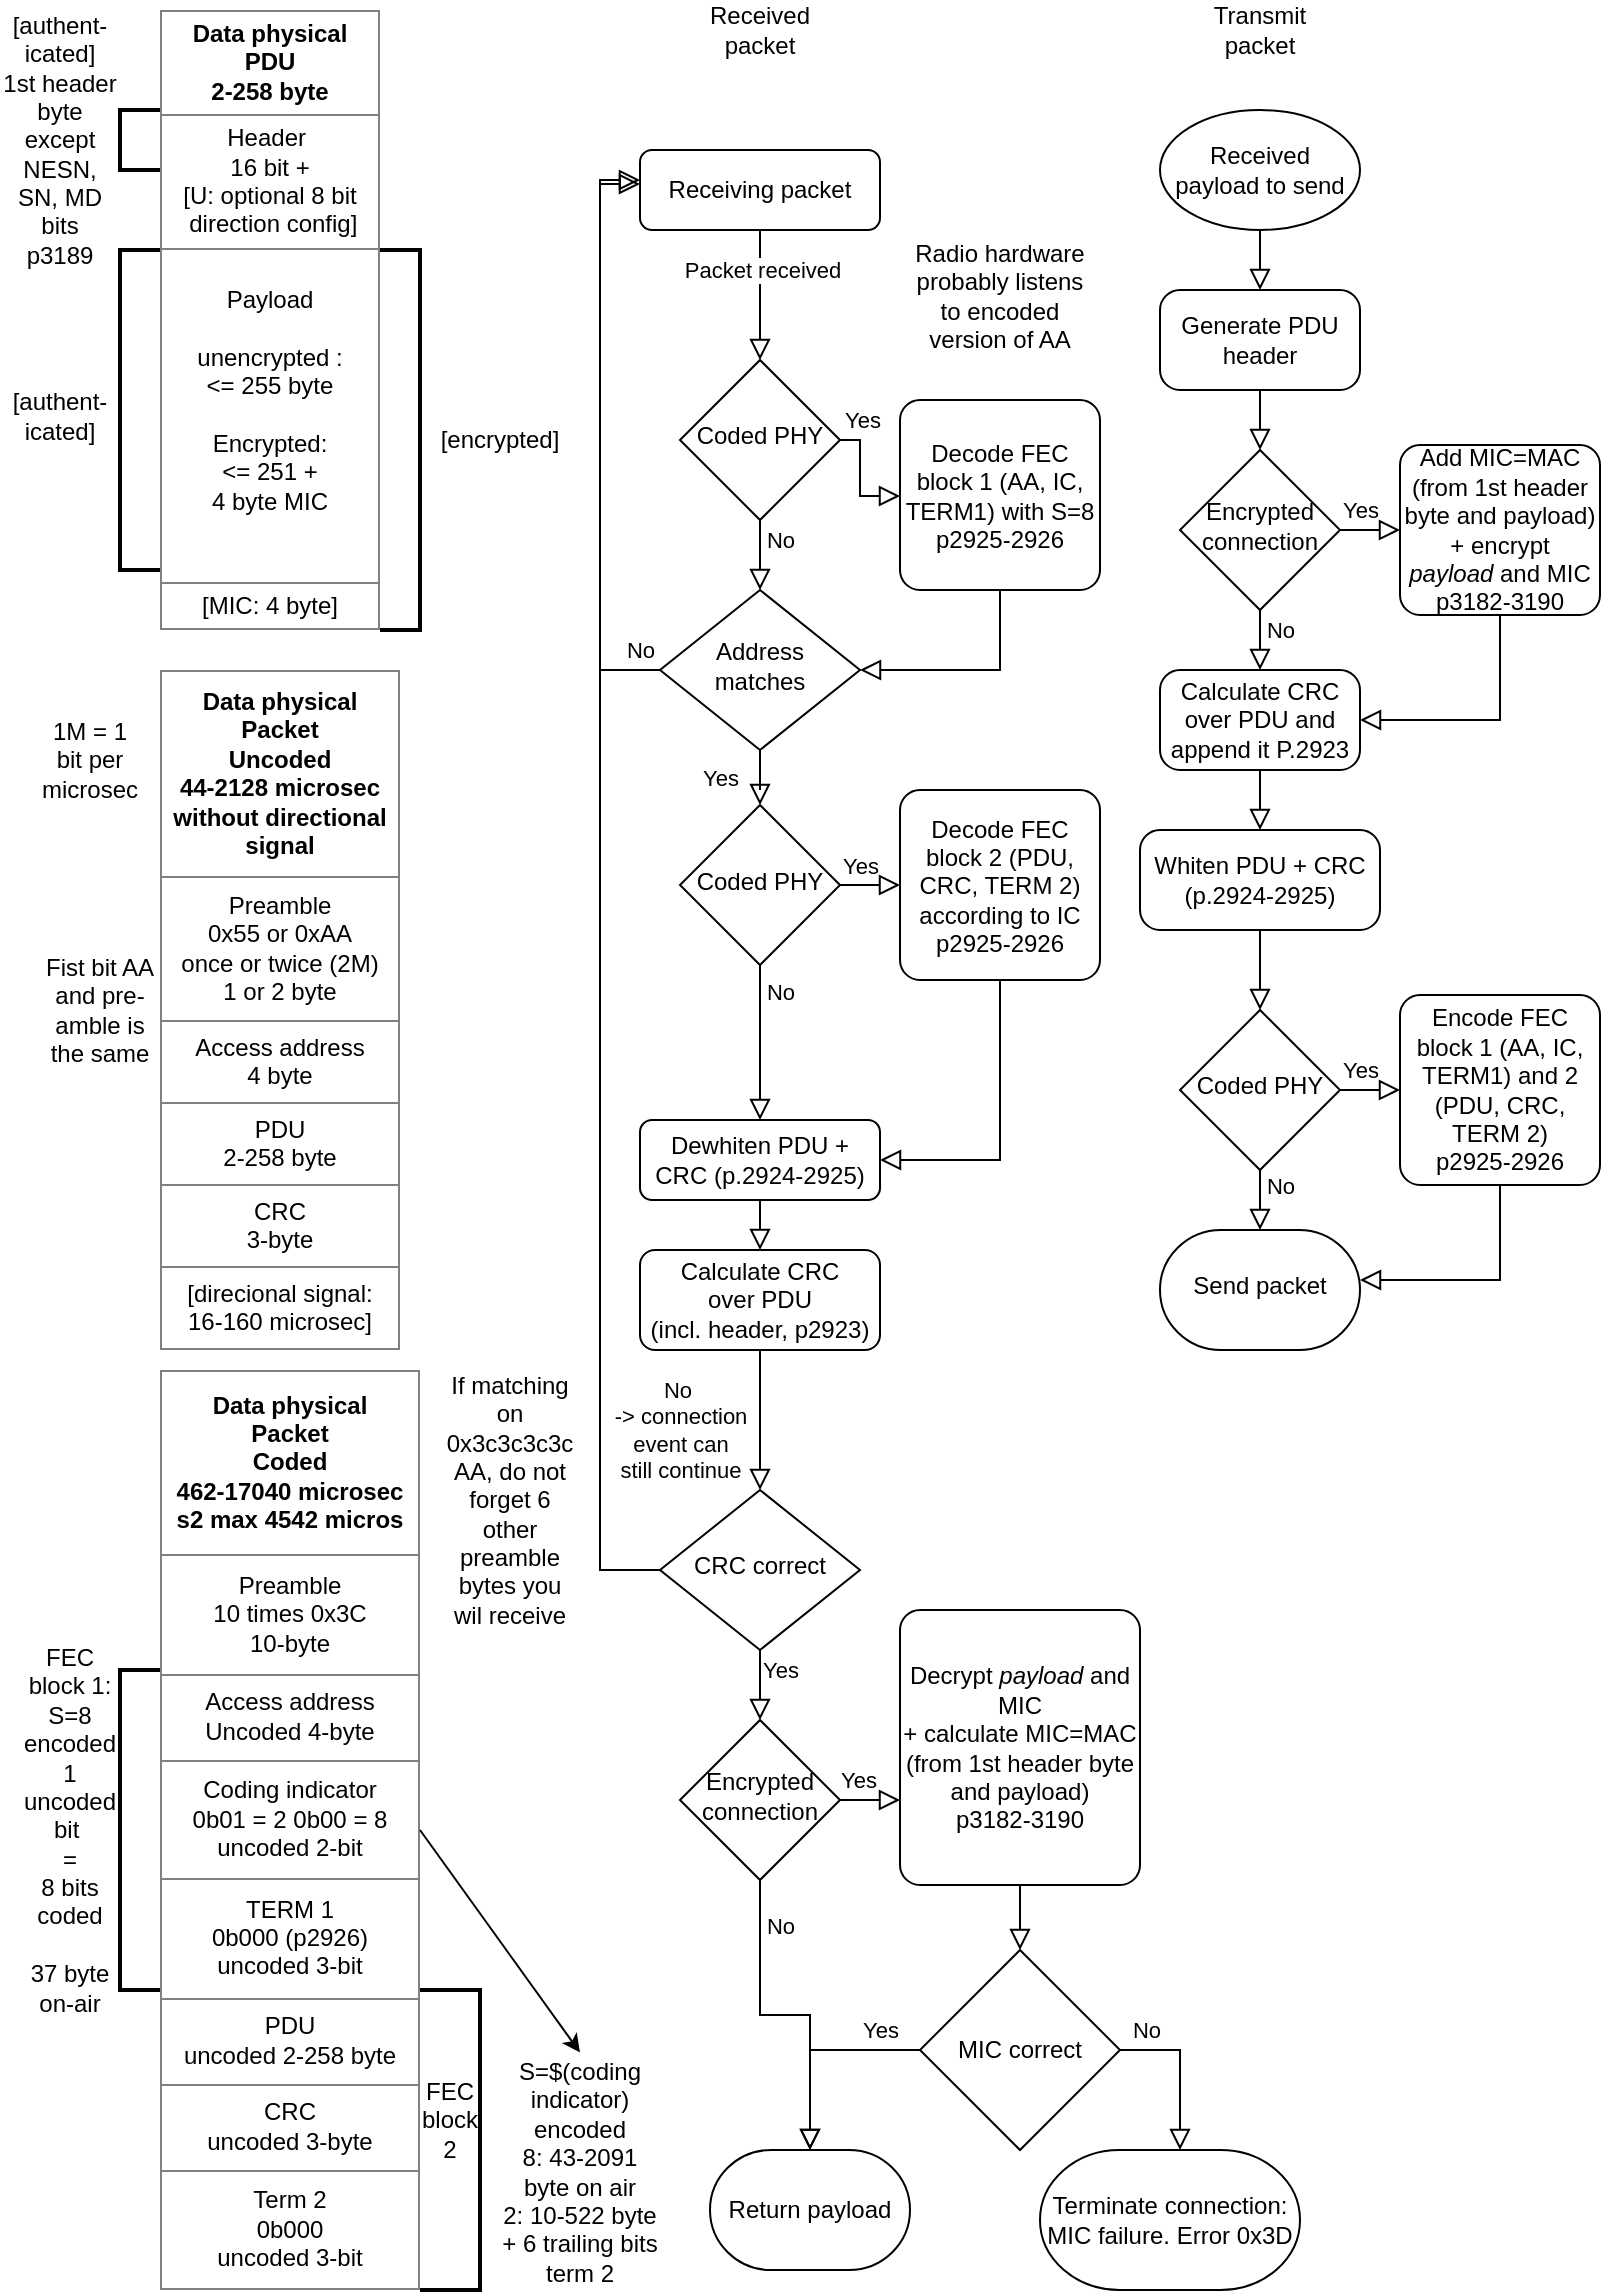 <mxfile version="14.1.8" type="device"><diagram id="C5RBs43oDa-KdzZeNtuy" name="Page-1"><mxGraphModel dx="569" dy="326" grid="1" gridSize="10" guides="1" tooltips="1" connect="1" arrows="1" fold="1" page="1" pageScale="1" pageWidth="827" pageHeight="1169" math="0" shadow="0"><root><mxCell id="WIyWlLk6GJQsqaUBKTNV-0"/><mxCell id="WIyWlLk6GJQsqaUBKTNV-1" parent="WIyWlLk6GJQsqaUBKTNV-0"/><mxCell id="WIyWlLk6GJQsqaUBKTNV-2" value="" style="rounded=0;html=1;jettySize=auto;orthogonalLoop=1;fontSize=11;endArrow=block;endFill=0;endSize=8;strokeWidth=1;shadow=0;labelBackgroundColor=none;edgeStyle=orthogonalEdgeStyle;" parent="WIyWlLk6GJQsqaUBKTNV-1" source="WIyWlLk6GJQsqaUBKTNV-3" target="74qkdCZkGfj1GHoJPHPL-62" edge="1"><mxGeometry relative="1" as="geometry"><mxPoint x="380" y="190" as="targetPoint"/></mxGeometry></mxCell><mxCell id="74qkdCZkGfj1GHoJPHPL-1" value="Packet received" style="edgeLabel;html=1;align=center;verticalAlign=middle;resizable=0;points=[];" vertex="1" connectable="0" parent="WIyWlLk6GJQsqaUBKTNV-2"><mxGeometry x="-0.407" y="1" relative="1" as="geometry"><mxPoint as="offset"/></mxGeometry></mxCell><mxCell id="WIyWlLk6GJQsqaUBKTNV-3" value="Receiving packet" style="rounded=1;whiteSpace=wrap;html=1;fontSize=12;glass=0;strokeWidth=1;shadow=0;" parent="WIyWlLk6GJQsqaUBKTNV-1" vertex="1"><mxGeometry x="320" y="80" width="120" height="40" as="geometry"/></mxCell><mxCell id="WIyWlLk6GJQsqaUBKTNV-4" value="Yes" style="rounded=0;html=1;jettySize=auto;orthogonalLoop=1;fontSize=11;endArrow=block;endFill=0;endSize=8;strokeWidth=1;shadow=0;labelBackgroundColor=none;edgeStyle=orthogonalEdgeStyle;" parent="WIyWlLk6GJQsqaUBKTNV-1" source="WIyWlLk6GJQsqaUBKTNV-6" target="74qkdCZkGfj1GHoJPHPL-69" edge="1"><mxGeometry y="20" relative="1" as="geometry"><mxPoint as="offset"/><mxPoint x="380" y="420" as="targetPoint"/></mxGeometry></mxCell><mxCell id="WIyWlLk6GJQsqaUBKTNV-5" value="No" style="edgeStyle=orthogonalEdgeStyle;rounded=0;html=1;jettySize=auto;orthogonalLoop=1;fontSize=11;endArrow=block;endFill=0;endSize=8;strokeWidth=1;shadow=0;labelBackgroundColor=none;" parent="WIyWlLk6GJQsqaUBKTNV-1" source="WIyWlLk6GJQsqaUBKTNV-6" target="WIyWlLk6GJQsqaUBKTNV-3" edge="1"><mxGeometry x="-0.932" y="-10" relative="1" as="geometry"><mxPoint as="offset"/><Array as="points"><mxPoint x="300" y="340"/><mxPoint x="300" y="97"/></Array></mxGeometry></mxCell><mxCell id="WIyWlLk6GJQsqaUBKTNV-6" value="Address matches" style="rhombus;whiteSpace=wrap;html=1;shadow=0;fontFamily=Helvetica;fontSize=12;align=center;strokeWidth=1;spacing=6;spacingTop=-4;" parent="WIyWlLk6GJQsqaUBKTNV-1" vertex="1"><mxGeometry x="330" y="300" width="100" height="80" as="geometry"/></mxCell><mxCell id="WIyWlLk6GJQsqaUBKTNV-9" value="No&amp;nbsp;&lt;br&gt;-&amp;gt; connection&lt;br&gt;event can &lt;br&gt;still continue" style="edgeStyle=orthogonalEdgeStyle;rounded=0;html=1;jettySize=auto;orthogonalLoop=1;fontSize=11;endArrow=block;endFill=0;endSize=8;strokeWidth=1;shadow=0;labelBackgroundColor=none;" parent="WIyWlLk6GJQsqaUBKTNV-1" source="WIyWlLk6GJQsqaUBKTNV-10" target="WIyWlLk6GJQsqaUBKTNV-3" edge="1"><mxGeometry x="-0.732" y="-40" relative="1" as="geometry"><mxPoint as="offset"/><mxPoint x="439" y="95" as="targetPoint"/><Array as="points"><mxPoint x="300" y="790"/><mxPoint x="300" y="95"/></Array></mxGeometry></mxCell><mxCell id="WIyWlLk6GJQsqaUBKTNV-10" value="CRC correct" style="rhombus;whiteSpace=wrap;html=1;shadow=0;fontFamily=Helvetica;fontSize=12;align=center;strokeWidth=1;spacing=6;spacingTop=-4;" parent="WIyWlLk6GJQsqaUBKTNV-1" vertex="1"><mxGeometry x="330" y="750" width="100" height="80" as="geometry"/></mxCell><mxCell id="WIyWlLk6GJQsqaUBKTNV-11" value="Dewhiten PDU + CRC (p.2924-2925)" style="rounded=1;whiteSpace=wrap;html=1;fontSize=12;glass=0;strokeWidth=1;shadow=0;" parent="WIyWlLk6GJQsqaUBKTNV-1" vertex="1"><mxGeometry x="320" y="565" width="120" height="40" as="geometry"/></mxCell><mxCell id="WIyWlLk6GJQsqaUBKTNV-12" value="Calculate CRC&lt;br&gt;over PDU &lt;br&gt;(incl. header, p2923)" style="rounded=1;whiteSpace=wrap;html=1;fontSize=12;glass=0;strokeWidth=1;shadow=0;" parent="WIyWlLk6GJQsqaUBKTNV-1" vertex="1"><mxGeometry x="320" y="630" width="120" height="50" as="geometry"/></mxCell><mxCell id="74qkdCZkGfj1GHoJPHPL-0" value="Received packet" style="text;html=1;strokeColor=none;fillColor=none;align=center;verticalAlign=middle;whiteSpace=wrap;rounded=0;" vertex="1" parent="WIyWlLk6GJQsqaUBKTNV-1"><mxGeometry x="360" y="10" width="40" height="20" as="geometry"/></mxCell><mxCell id="74qkdCZkGfj1GHoJPHPL-3" value="" style="endArrow=block;html=1;entryX=0.5;entryY=0;entryDx=0;entryDy=0;exitX=0.5;exitY=1;exitDx=0;exitDy=0;rounded=0;shadow=0;strokeWidth=1;labelBackgroundColor=none;endFill=0;endSize=8;" edge="1" parent="WIyWlLk6GJQsqaUBKTNV-1" source="WIyWlLk6GJQsqaUBKTNV-12" target="WIyWlLk6GJQsqaUBKTNV-10"><mxGeometry width="50" height="50" relative="1" as="geometry"><mxPoint x="390" y="590" as="sourcePoint"/><mxPoint x="440" y="540" as="targetPoint"/></mxGeometry></mxCell><mxCell id="74qkdCZkGfj1GHoJPHPL-4" value="" style="endArrow=block;html=1;entryX=0.5;entryY=0;entryDx=0;entryDy=0;exitX=0.5;exitY=1;exitDx=0;exitDy=0;rounded=0;shadow=0;strokeWidth=1;labelBackgroundColor=none;endFill=0;endSize=8;" edge="1" parent="WIyWlLk6GJQsqaUBKTNV-1" source="WIyWlLk6GJQsqaUBKTNV-11" target="WIyWlLk6GJQsqaUBKTNV-12"><mxGeometry width="50" height="50" relative="1" as="geometry"><mxPoint x="390" y="590" as="sourcePoint"/><mxPoint x="440" y="540" as="targetPoint"/></mxGeometry></mxCell><mxCell id="74qkdCZkGfj1GHoJPHPL-5" value="Received &lt;br&gt;payload to send" style="strokeWidth=1;html=1;shape=mxgraph.flowchart.start_1;whiteSpace=wrap;rounded=1;shadow=0;glass=0;" vertex="1" parent="WIyWlLk6GJQsqaUBKTNV-1"><mxGeometry x="580" y="60" width="100" height="60" as="geometry"/></mxCell><mxCell id="74qkdCZkGfj1GHoJPHPL-6" value="Transmit packet" style="text;html=1;strokeColor=none;fillColor=none;align=center;verticalAlign=middle;whiteSpace=wrap;rounded=0;" vertex="1" parent="WIyWlLk6GJQsqaUBKTNV-1"><mxGeometry x="610" y="10" width="40" height="20" as="geometry"/></mxCell><mxCell id="74qkdCZkGfj1GHoJPHPL-8" value="Calculate CRC over PDU and append it P.2923" style="rounded=1;whiteSpace=wrap;html=1;absoluteArcSize=1;strokeWidth=1;shadow=0;glass=0;" vertex="1" parent="WIyWlLk6GJQsqaUBKTNV-1"><mxGeometry x="580" y="340" width="100" height="50" as="geometry"/></mxCell><mxCell id="74qkdCZkGfj1GHoJPHPL-9" value="" style="rounded=0;html=1;jettySize=auto;orthogonalLoop=1;fontSize=11;endArrow=block;endFill=0;endSize=8;strokeWidth=1;shadow=0;labelBackgroundColor=none;edgeStyle=orthogonalEdgeStyle;exitX=0.5;exitY=1;exitDx=0;exitDy=0;exitPerimeter=0;" edge="1" parent="WIyWlLk6GJQsqaUBKTNV-1" source="74qkdCZkGfj1GHoJPHPL-5" target="74qkdCZkGfj1GHoJPHPL-10"><mxGeometry y="20" relative="1" as="geometry"><mxPoint as="offset"/><mxPoint x="370" y="260" as="sourcePoint"/><mxPoint x="630" y="150" as="targetPoint"/></mxGeometry></mxCell><mxCell id="74qkdCZkGfj1GHoJPHPL-10" value="Generate PDU header" style="rounded=1;whiteSpace=wrap;html=1;absoluteArcSize=1;strokeWidth=1;shadow=0;glass=0;" vertex="1" parent="WIyWlLk6GJQsqaUBKTNV-1"><mxGeometry x="580" y="150" width="100" height="50" as="geometry"/></mxCell><mxCell id="74qkdCZkGfj1GHoJPHPL-11" value="" style="rounded=0;html=1;jettySize=auto;orthogonalLoop=1;fontSize=11;endArrow=block;endFill=0;endSize=8;strokeWidth=1;shadow=0;labelBackgroundColor=none;edgeStyle=orthogonalEdgeStyle;entryX=0.5;entryY=0;entryDx=0;entryDy=0;" edge="1" parent="WIyWlLk6GJQsqaUBKTNV-1" source="74qkdCZkGfj1GHoJPHPL-17" target="74qkdCZkGfj1GHoJPHPL-8"><mxGeometry y="20" relative="1" as="geometry"><mxPoint as="offset"/><mxPoint x="760" y="80" as="sourcePoint"/><mxPoint x="760" y="120" as="targetPoint"/></mxGeometry></mxCell><mxCell id="74qkdCZkGfj1GHoJPHPL-25" value="No" style="edgeLabel;html=1;align=center;verticalAlign=middle;resizable=0;points=[];" vertex="1" connectable="0" parent="74qkdCZkGfj1GHoJPHPL-11"><mxGeometry x="-0.772" relative="1" as="geometry"><mxPoint x="10" y="4.32" as="offset"/></mxGeometry></mxCell><mxCell id="74qkdCZkGfj1GHoJPHPL-12" value="Add MIC=MAC (from 1st header byte and payload)&lt;br&gt;+ encrypt &lt;i&gt;payload&lt;/i&gt;&amp;nbsp;and MIC&lt;br&gt;p3182-3190" style="rounded=1;whiteSpace=wrap;html=1;absoluteArcSize=1;strokeWidth=1;shadow=0;glass=0;" vertex="1" parent="WIyWlLk6GJQsqaUBKTNV-1"><mxGeometry x="700" y="227.5" width="100" height="85" as="geometry"/></mxCell><mxCell id="74qkdCZkGfj1GHoJPHPL-13" value="" style="rounded=0;html=1;jettySize=auto;orthogonalLoop=1;fontSize=11;endArrow=block;endFill=0;endSize=8;strokeWidth=1;shadow=0;labelBackgroundColor=none;edgeStyle=orthogonalEdgeStyle;entryX=1;entryY=0.5;entryDx=0;entryDy=0;" edge="1" parent="WIyWlLk6GJQsqaUBKTNV-1" source="74qkdCZkGfj1GHoJPHPL-12" target="74qkdCZkGfj1GHoJPHPL-8"><mxGeometry y="20" relative="1" as="geometry"><mxPoint as="offset"/><mxPoint x="749.71" y="310" as="sourcePoint"/><mxPoint x="749.71" y="350" as="targetPoint"/><Array as="points"><mxPoint x="750" y="365"/></Array></mxGeometry></mxCell><mxCell id="74qkdCZkGfj1GHoJPHPL-14" value="Whiten PDU + CRC (p.2924-2925)" style="rounded=1;whiteSpace=wrap;html=1;absoluteArcSize=1;strokeWidth=1;shadow=0;glass=0;" vertex="1" parent="WIyWlLk6GJQsqaUBKTNV-1"><mxGeometry x="570" y="420" width="120" height="50" as="geometry"/></mxCell><mxCell id="74qkdCZkGfj1GHoJPHPL-15" value="" style="rounded=0;html=1;jettySize=auto;orthogonalLoop=1;fontSize=11;endArrow=block;endFill=0;endSize=8;strokeWidth=1;shadow=0;labelBackgroundColor=none;edgeStyle=orthogonalEdgeStyle;" edge="1" parent="WIyWlLk6GJQsqaUBKTNV-1" source="74qkdCZkGfj1GHoJPHPL-8" target="74qkdCZkGfj1GHoJPHPL-14"><mxGeometry y="20" relative="1" as="geometry"><mxPoint as="offset"/><mxPoint x="630" y="330" as="sourcePoint"/><mxPoint x="630" y="370" as="targetPoint"/><Array as="points"><mxPoint x="630" y="400"/><mxPoint x="630" y="400"/></Array></mxGeometry></mxCell><mxCell id="74qkdCZkGfj1GHoJPHPL-17" value="Encrypted connection" style="strokeWidth=1;html=1;shape=mxgraph.flowchart.decision;whiteSpace=wrap;shadow=0;spacing=6;spacingTop=-4;" vertex="1" parent="WIyWlLk6GJQsqaUBKTNV-1"><mxGeometry x="590" y="230" width="80" height="80" as="geometry"/></mxCell><mxCell id="74qkdCZkGfj1GHoJPHPL-18" value="" style="rounded=0;html=1;jettySize=auto;orthogonalLoop=1;fontSize=11;endArrow=block;endFill=0;endSize=8;strokeWidth=1;shadow=0;labelBackgroundColor=none;edgeStyle=orthogonalEdgeStyle;" edge="1" parent="WIyWlLk6GJQsqaUBKTNV-1" source="74qkdCZkGfj1GHoJPHPL-10" target="74qkdCZkGfj1GHoJPHPL-17"><mxGeometry y="20" relative="1" as="geometry"><mxPoint as="offset"/><mxPoint x="640" y="140" as="sourcePoint"/><mxPoint x="640" y="160" as="targetPoint"/></mxGeometry></mxCell><mxCell id="74qkdCZkGfj1GHoJPHPL-20" value="" style="rounded=0;html=1;jettySize=auto;orthogonalLoop=1;fontSize=11;endArrow=block;endFill=0;endSize=8;strokeWidth=1;shadow=0;labelBackgroundColor=none;edgeStyle=orthogonalEdgeStyle;" edge="1" parent="WIyWlLk6GJQsqaUBKTNV-1" source="74qkdCZkGfj1GHoJPHPL-17" target="74qkdCZkGfj1GHoJPHPL-12"><mxGeometry y="20" relative="1" as="geometry"><mxPoint as="offset"/><mxPoint x="640.029" y="320" as="sourcePoint"/><mxPoint x="640" y="350" as="targetPoint"/></mxGeometry></mxCell><mxCell id="74qkdCZkGfj1GHoJPHPL-24" value="Yes" style="edgeLabel;html=1;align=center;verticalAlign=middle;resizable=0;points=[];" vertex="1" connectable="0" parent="74qkdCZkGfj1GHoJPHPL-20"><mxGeometry x="-0.815" relative="1" as="geometry"><mxPoint x="5.36" y="-10" as="offset"/></mxGeometry></mxCell><mxCell id="74qkdCZkGfj1GHoJPHPL-26" value="&lt;table border=&quot;1&quot; width=&quot;100%&quot; cellpadding=&quot;4&quot; style=&quot;width: 100% ; height: 100% ; border-collapse: collapse&quot;&gt;&lt;tbody&gt;&lt;tr&gt;&lt;th align=&quot;center&quot;&gt;Data physical &lt;br&gt;PDU&lt;br&gt;2-258 byte&lt;/th&gt;&lt;/tr&gt;&lt;tr&gt;&lt;td align=&quot;center&quot;&gt;Header&amp;nbsp;&lt;br&gt;16 bit +&lt;br&gt;[U: optional 8 bit&lt;br&gt;&amp;nbsp;direction config]&lt;/td&gt;&lt;/tr&gt;&lt;tr&gt;&lt;td align=&quot;center&quot;&gt;&lt;br&gt;Payload&lt;br&gt;&lt;br&gt;unencrypted : &lt;br&gt;&amp;lt;= 255 byte&lt;br&gt;&lt;br&gt;Encrypted: &lt;br&gt;&amp;lt;= 251 +&lt;br&gt;4 byte MIC&lt;br&gt;&lt;br&gt;&lt;br&gt;&lt;/td&gt;&lt;/tr&gt;&lt;tr&gt;&lt;td style=&quot;text-align: center&quot;&gt;[MIC: 4 byte]&lt;/td&gt;&lt;/tr&gt;&lt;/tbody&gt;&lt;/table&gt;" style="text;html=1;strokeColor=none;fillColor=none;overflow=fill;shadow=0;" vertex="1" parent="WIyWlLk6GJQsqaUBKTNV-1"><mxGeometry x="80" y="10" width="110" height="310" as="geometry"/></mxCell><mxCell id="74qkdCZkGfj1GHoJPHPL-28" value="&lt;table border=&quot;1&quot; width=&quot;100%&quot; cellpadding=&quot;4&quot; style=&quot;width: 100% ; height: 100% ; border-collapse: collapse&quot;&gt;&lt;tbody&gt;&lt;tr&gt;&lt;th align=&quot;center&quot;&gt;Data physical &lt;br&gt;Packet&lt;br&gt;Uncoded&lt;br&gt;44-2128 microsec&lt;br&gt;without directional&lt;br&gt;signal&lt;/th&gt;&lt;/tr&gt;&lt;tr&gt;&lt;td align=&quot;center&quot;&gt;Preamble&lt;br&gt;0x55 or 0xAA&lt;br&gt;once or twice (2M)&lt;br&gt;1 or 2 byte&lt;/td&gt;&lt;/tr&gt;&lt;tr&gt;&lt;td align=&quot;center&quot;&gt;Access address&lt;br&gt;4 byte&lt;/td&gt;&lt;/tr&gt;&lt;tr&gt;&lt;td style=&quot;text-align: center&quot;&gt;PDU&lt;br&gt;2-258 byte&lt;/td&gt;&lt;/tr&gt;&lt;tr&gt;&lt;td style=&quot;text-align: center&quot;&gt;CRC &lt;br&gt;3-byte&lt;/td&gt;&lt;/tr&gt;&lt;tr&gt;&lt;td style=&quot;text-align: center&quot;&gt;[direcional signal: &lt;br&gt;16-160 microsec]&lt;/td&gt;&lt;/tr&gt;&lt;/tbody&gt;&lt;/table&gt;" style="text;html=1;strokeColor=none;fillColor=none;overflow=fill;shadow=0;" vertex="1" parent="WIyWlLk6GJQsqaUBKTNV-1"><mxGeometry x="80" y="340" width="120" height="340" as="geometry"/></mxCell><mxCell id="74qkdCZkGfj1GHoJPHPL-29" value="&lt;table border=&quot;1&quot; width=&quot;100%&quot; cellpadding=&quot;4&quot; style=&quot;width: 100% ; height: 100% ; border-collapse: collapse&quot;&gt;&lt;tbody&gt;&lt;tr&gt;&lt;th align=&quot;center&quot;&gt;Data physical &lt;br&gt;Packet&lt;br&gt;Coded&lt;br&gt;462-17040 microsec&lt;br&gt;s2 max&amp;nbsp;4542 micros&lt;/th&gt;&lt;/tr&gt;&lt;tr&gt;&lt;td align=&quot;center&quot;&gt;Preamble&lt;br&gt;10 times 0x3C&lt;br&gt;10-byte&lt;/td&gt;&lt;/tr&gt;&lt;tr&gt;&lt;td align=&quot;center&quot;&gt;Access address&lt;br&gt;Uncoded 4-byte&lt;/td&gt;&lt;/tr&gt;&lt;tr&gt;&lt;td style=&quot;text-align: center&quot;&gt;Coding indicator&lt;br&gt;0b01 = 2 0b00 = 8&lt;br&gt;uncoded 2-bit&lt;/td&gt;&lt;/tr&gt;&lt;tr&gt;&lt;td style=&quot;text-align: center&quot;&gt;TERM 1&lt;br&gt;0b000 (p2926)&lt;br&gt;uncoded 3-bit&lt;/td&gt;&lt;/tr&gt;&lt;tr&gt;&lt;td style=&quot;text-align: center&quot;&gt;PDU&lt;br&gt;uncoded 2-258 byte&lt;/td&gt;&lt;/tr&gt;&lt;tr&gt;&lt;td style=&quot;text-align: center&quot;&gt;CRC &lt;br&gt;uncoded 3-byte&lt;/td&gt;&lt;/tr&gt;&lt;tr&gt;&lt;td style=&quot;text-align: center&quot;&gt;Term 2&lt;br&gt;0b000&lt;br&gt;uncoded 3-bit&lt;/td&gt;&lt;/tr&gt;&lt;/tbody&gt;&lt;/table&gt;" style="text;html=1;strokeColor=none;fillColor=none;overflow=fill;shadow=0;" vertex="1" parent="WIyWlLk6GJQsqaUBKTNV-1"><mxGeometry x="80" y="690" width="130" height="460" as="geometry"/></mxCell><mxCell id="74qkdCZkGfj1GHoJPHPL-30" value="Fist bit AA and pre-&lt;br&gt;amble is the same" style="text;html=1;strokeColor=none;fillColor=none;align=center;verticalAlign=middle;whiteSpace=wrap;rounded=0;shadow=0;" vertex="1" parent="WIyWlLk6GJQsqaUBKTNV-1"><mxGeometry x="20" y="480" width="60" height="60" as="geometry"/></mxCell><mxCell id="74qkdCZkGfj1GHoJPHPL-32" value="FEC block 1:&lt;br&gt;S=8&lt;br&gt;encoded&lt;br&gt;1 uncoded bit&amp;nbsp;&lt;br&gt;=&lt;br&gt;8 bits&lt;br&gt;coded&lt;br&gt;&lt;br&gt;37 byte on-air" style="text;html=1;strokeColor=none;fillColor=none;align=center;verticalAlign=middle;whiteSpace=wrap;rounded=0;shadow=0;" vertex="1" parent="WIyWlLk6GJQsqaUBKTNV-1"><mxGeometry x="10" y="830" width="50" height="180" as="geometry"/></mxCell><mxCell id="74qkdCZkGfj1GHoJPHPL-33" value="" style="strokeWidth=2;html=1;shape=mxgraph.flowchart.annotation_1;align=left;pointerEvents=1;shadow=0;" vertex="1" parent="WIyWlLk6GJQsqaUBKTNV-1"><mxGeometry x="60" y="840" width="20" height="160" as="geometry"/></mxCell><mxCell id="74qkdCZkGfj1GHoJPHPL-34" value="" style="strokeWidth=2;html=1;shape=mxgraph.flowchart.annotation_1;align=left;pointerEvents=1;shadow=0;rotation=-180;" vertex="1" parent="WIyWlLk6GJQsqaUBKTNV-1"><mxGeometry x="210" y="1000" width="30" height="150" as="geometry"/></mxCell><mxCell id="74qkdCZkGfj1GHoJPHPL-35" value="S=$(coding indicator) encoded&lt;br&gt;8: 43-2091 byte on air&lt;br&gt;2: 10-522 byte + 6 trailing bits term 2" style="text;html=1;strokeColor=none;fillColor=none;align=center;verticalAlign=middle;whiteSpace=wrap;rounded=0;shadow=0;" vertex="1" parent="WIyWlLk6GJQsqaUBKTNV-1"><mxGeometry x="250" y="1031.25" width="80" height="118.75" as="geometry"/></mxCell><mxCell id="74qkdCZkGfj1GHoJPHPL-36" value="" style="endArrow=classic;html=1;shadow=0;labelBackgroundColor=none;strokeWidth=1;exitX=1;exitY=0.5;exitDx=0;exitDy=0;entryX=0.5;entryY=0;entryDx=0;entryDy=0;" edge="1" parent="WIyWlLk6GJQsqaUBKTNV-1" source="74qkdCZkGfj1GHoJPHPL-29" target="74qkdCZkGfj1GHoJPHPL-35"><mxGeometry width="50" height="50" relative="1" as="geometry"><mxPoint x="130" y="1000" as="sourcePoint"/><mxPoint x="280" y="1050" as="targetPoint"/></mxGeometry></mxCell><mxCell id="74qkdCZkGfj1GHoJPHPL-37" value="If matching on 0x3c3c3c3c AA, do not forget 6 other preamble bytes you wil receive" style="text;html=1;strokeColor=none;fillColor=none;align=center;verticalAlign=middle;whiteSpace=wrap;rounded=0;shadow=0;" vertex="1" parent="WIyWlLk6GJQsqaUBKTNV-1"><mxGeometry x="220" y="690" width="70" height="130" as="geometry"/></mxCell><mxCell id="74qkdCZkGfj1GHoJPHPL-38" value="1M = 1 bit per microsec&lt;br&gt;" style="text;html=1;strokeColor=none;fillColor=none;align=center;verticalAlign=middle;whiteSpace=wrap;rounded=0;shadow=0;" vertex="1" parent="WIyWlLk6GJQsqaUBKTNV-1"><mxGeometry x="20" y="340" width="50" height="90" as="geometry"/></mxCell><mxCell id="74qkdCZkGfj1GHoJPHPL-40" value="" style="rounded=0;html=1;jettySize=auto;orthogonalLoop=1;fontSize=11;endArrow=block;endFill=0;endSize=8;strokeWidth=1;shadow=0;labelBackgroundColor=none;edgeStyle=orthogonalEdgeStyle;entryX=0.5;entryY=0;entryDx=0;entryDy=0;" edge="1" parent="WIyWlLk6GJQsqaUBKTNV-1" source="74qkdCZkGfj1GHoJPHPL-45"><mxGeometry y="20" relative="1" as="geometry"><mxPoint as="offset"/><mxPoint x="760" y="360" as="sourcePoint"/><mxPoint x="630" y="620" as="targetPoint"/></mxGeometry></mxCell><mxCell id="74qkdCZkGfj1GHoJPHPL-41" value="No" style="edgeLabel;html=1;align=center;verticalAlign=middle;resizable=0;points=[];" vertex="1" connectable="0" parent="74qkdCZkGfj1GHoJPHPL-40"><mxGeometry x="-0.772" relative="1" as="geometry"><mxPoint x="10" y="4.32" as="offset"/></mxGeometry></mxCell><mxCell id="74qkdCZkGfj1GHoJPHPL-42" value="Encode FEC block 1 (AA, IC, TERM1) and 2 (PDU, CRC, TERM 2)&lt;br&gt;p2925-2926" style="rounded=1;whiteSpace=wrap;html=1;absoluteArcSize=1;strokeWidth=1;shadow=0;glass=0;" vertex="1" parent="WIyWlLk6GJQsqaUBKTNV-1"><mxGeometry x="700" y="502.5" width="100" height="95" as="geometry"/></mxCell><mxCell id="74qkdCZkGfj1GHoJPHPL-43" value="" style="rounded=0;html=1;jettySize=auto;orthogonalLoop=1;fontSize=11;endArrow=block;endFill=0;endSize=8;strokeWidth=1;shadow=0;labelBackgroundColor=none;edgeStyle=orthogonalEdgeStyle;entryX=1;entryY=0.5;entryDx=0;entryDy=0;" edge="1" parent="WIyWlLk6GJQsqaUBKTNV-1" source="74qkdCZkGfj1GHoJPHPL-42"><mxGeometry y="20" relative="1" as="geometry"><mxPoint as="offset"/><mxPoint x="749.71" y="590" as="sourcePoint"/><mxPoint x="680" y="645" as="targetPoint"/><Array as="points"><mxPoint x="750" y="645"/></Array></mxGeometry></mxCell><mxCell id="74qkdCZkGfj1GHoJPHPL-45" value="Coded PHY" style="strokeWidth=1;html=1;shape=mxgraph.flowchart.decision;whiteSpace=wrap;shadow=0;spacing=6;spacingTop=-4;" vertex="1" parent="WIyWlLk6GJQsqaUBKTNV-1"><mxGeometry x="590" y="510" width="80" height="80" as="geometry"/></mxCell><mxCell id="74qkdCZkGfj1GHoJPHPL-46" value="" style="rounded=0;html=1;jettySize=auto;orthogonalLoop=1;fontSize=11;endArrow=block;endFill=0;endSize=8;strokeWidth=1;shadow=0;labelBackgroundColor=none;edgeStyle=orthogonalEdgeStyle;" edge="1" parent="WIyWlLk6GJQsqaUBKTNV-1" source="74qkdCZkGfj1GHoJPHPL-45" target="74qkdCZkGfj1GHoJPHPL-42"><mxGeometry y="20" relative="1" as="geometry"><mxPoint as="offset"/><mxPoint x="640.029" y="600" as="sourcePoint"/><mxPoint x="640" y="630" as="targetPoint"/></mxGeometry></mxCell><mxCell id="74qkdCZkGfj1GHoJPHPL-47" value="Yes" style="edgeLabel;html=1;align=center;verticalAlign=middle;resizable=0;points=[];" vertex="1" connectable="0" parent="74qkdCZkGfj1GHoJPHPL-46"><mxGeometry x="-0.815" relative="1" as="geometry"><mxPoint x="5.36" y="-10" as="offset"/></mxGeometry></mxCell><mxCell id="74qkdCZkGfj1GHoJPHPL-48" value="" style="strokeWidth=2;html=1;shape=mxgraph.flowchart.annotation_1;align=left;pointerEvents=1;shadow=0;rotation=-180;" vertex="1" parent="WIyWlLk6GJQsqaUBKTNV-1"><mxGeometry x="190" y="130" width="20" height="190" as="geometry"/></mxCell><mxCell id="74qkdCZkGfj1GHoJPHPL-49" value="[encrypted]" style="text;html=1;strokeColor=none;fillColor=none;align=center;verticalAlign=middle;whiteSpace=wrap;rounded=0;shadow=0;" vertex="1" parent="WIyWlLk6GJQsqaUBKTNV-1"><mxGeometry x="220" y="207.5" width="60" height="35" as="geometry"/></mxCell><mxCell id="74qkdCZkGfj1GHoJPHPL-50" value="" style="strokeWidth=2;html=1;shape=mxgraph.flowchart.annotation_1;align=left;pointerEvents=1;shadow=0;rotation=0;" vertex="1" parent="WIyWlLk6GJQsqaUBKTNV-1"><mxGeometry x="60" y="130" width="20" height="160" as="geometry"/></mxCell><mxCell id="74qkdCZkGfj1GHoJPHPL-51" value="" style="strokeWidth=2;html=1;shape=mxgraph.flowchart.annotation_1;align=left;pointerEvents=1;shadow=0;rotation=0;" vertex="1" parent="WIyWlLk6GJQsqaUBKTNV-1"><mxGeometry x="60" y="60" width="20" height="30" as="geometry"/></mxCell><mxCell id="74qkdCZkGfj1GHoJPHPL-53" value="[authent-&lt;br&gt;icated]" style="text;html=1;strokeColor=none;fillColor=none;align=center;verticalAlign=middle;whiteSpace=wrap;rounded=0;shadow=0;" vertex="1" parent="WIyWlLk6GJQsqaUBKTNV-1"><mxGeometry y="195" width="60" height="35" as="geometry"/></mxCell><mxCell id="74qkdCZkGfj1GHoJPHPL-54" value="[authent-&lt;br&gt;icated]&lt;br&gt;1st header byte&lt;br&gt;except NESN, SN, MD bits&lt;br&gt;p3189" style="text;html=1;strokeColor=none;fillColor=none;align=center;verticalAlign=middle;whiteSpace=wrap;rounded=0;shadow=0;" vertex="1" parent="WIyWlLk6GJQsqaUBKTNV-1"><mxGeometry y="57.5" width="60" height="35" as="geometry"/></mxCell><mxCell id="74qkdCZkGfj1GHoJPHPL-55" value="Send packet" style="strokeWidth=1;html=1;shape=mxgraph.flowchart.terminator;whiteSpace=wrap;shadow=0;spacing=6;spacingTop=-4;" vertex="1" parent="WIyWlLk6GJQsqaUBKTNV-1"><mxGeometry x="580" y="620" width="100" height="60" as="geometry"/></mxCell><mxCell id="74qkdCZkGfj1GHoJPHPL-56" value="" style="rounded=0;html=1;jettySize=auto;orthogonalLoop=1;fontSize=11;endArrow=block;endFill=0;endSize=8;strokeWidth=1;shadow=0;labelBackgroundColor=none;edgeStyle=orthogonalEdgeStyle;" edge="1" parent="WIyWlLk6GJQsqaUBKTNV-1" source="74qkdCZkGfj1GHoJPHPL-14" target="74qkdCZkGfj1GHoJPHPL-45"><mxGeometry y="20" relative="1" as="geometry"><mxPoint as="offset"/><mxPoint x="640.0" y="400" as="sourcePoint"/><mxPoint x="640.0" y="430" as="targetPoint"/><Array as="points"/></mxGeometry></mxCell><mxCell id="74qkdCZkGfj1GHoJPHPL-57" value="FEC&lt;br&gt;block&lt;br&gt;2" style="text;html=1;strokeColor=none;fillColor=none;align=center;verticalAlign=middle;whiteSpace=wrap;rounded=0;shadow=0;" vertex="1" parent="WIyWlLk6GJQsqaUBKTNV-1"><mxGeometry x="205" y="1040" width="40" height="50" as="geometry"/></mxCell><mxCell id="74qkdCZkGfj1GHoJPHPL-58" value="" style="rounded=0;html=1;jettySize=auto;orthogonalLoop=1;fontSize=11;endArrow=block;endFill=0;endSize=8;strokeWidth=1;shadow=0;labelBackgroundColor=none;edgeStyle=orthogonalEdgeStyle;" edge="1" parent="WIyWlLk6GJQsqaUBKTNV-1" source="74qkdCZkGfj1GHoJPHPL-62" target="WIyWlLk6GJQsqaUBKTNV-6"><mxGeometry y="20" relative="1" as="geometry"><mxPoint as="offset"/><mxPoint x="510" y="35" as="sourcePoint"/><mxPoint x="380" y="295" as="targetPoint"/></mxGeometry></mxCell><mxCell id="74qkdCZkGfj1GHoJPHPL-59" value="No" style="edgeLabel;html=1;align=center;verticalAlign=middle;resizable=0;points=[];" vertex="1" connectable="0" parent="74qkdCZkGfj1GHoJPHPL-58"><mxGeometry x="-0.772" relative="1" as="geometry"><mxPoint x="10" y="4.32" as="offset"/></mxGeometry></mxCell><mxCell id="74qkdCZkGfj1GHoJPHPL-60" value="Decode FEC block 1 (AA, IC, TERM1) with S=8&lt;br&gt;p2925-2926" style="rounded=1;whiteSpace=wrap;html=1;absoluteArcSize=1;strokeWidth=1;shadow=0;glass=0;" vertex="1" parent="WIyWlLk6GJQsqaUBKTNV-1"><mxGeometry x="450" y="205" width="100" height="95" as="geometry"/></mxCell><mxCell id="74qkdCZkGfj1GHoJPHPL-61" value="" style="rounded=0;html=1;jettySize=auto;orthogonalLoop=1;fontSize=11;endArrow=block;endFill=0;endSize=8;strokeWidth=1;shadow=0;labelBackgroundColor=none;edgeStyle=orthogonalEdgeStyle;" edge="1" parent="WIyWlLk6GJQsqaUBKTNV-1" source="74qkdCZkGfj1GHoJPHPL-60" target="WIyWlLk6GJQsqaUBKTNV-6"><mxGeometry y="20" relative="1" as="geometry"><mxPoint as="offset"/><mxPoint x="499.71" y="265" as="sourcePoint"/><mxPoint x="430" y="320" as="targetPoint"/><Array as="points"><mxPoint x="500" y="340"/></Array></mxGeometry></mxCell><mxCell id="74qkdCZkGfj1GHoJPHPL-62" value="Coded PHY" style="strokeWidth=1;html=1;shape=mxgraph.flowchart.decision;whiteSpace=wrap;shadow=0;spacing=6;spacingTop=-4;" vertex="1" parent="WIyWlLk6GJQsqaUBKTNV-1"><mxGeometry x="340" y="185" width="80" height="80" as="geometry"/></mxCell><mxCell id="74qkdCZkGfj1GHoJPHPL-63" value="" style="rounded=0;html=1;jettySize=auto;orthogonalLoop=1;fontSize=11;endArrow=block;endFill=0;endSize=8;strokeWidth=1;shadow=0;labelBackgroundColor=none;edgeStyle=orthogonalEdgeStyle;" edge="1" parent="WIyWlLk6GJQsqaUBKTNV-1" source="74qkdCZkGfj1GHoJPHPL-62" target="74qkdCZkGfj1GHoJPHPL-60"><mxGeometry y="20" relative="1" as="geometry"><mxPoint as="offset"/><mxPoint x="390.029" y="275" as="sourcePoint"/><mxPoint x="390" y="305" as="targetPoint"/><Array as="points"><mxPoint x="430" y="225"/><mxPoint x="430" y="253"/></Array></mxGeometry></mxCell><mxCell id="74qkdCZkGfj1GHoJPHPL-64" value="Yes" style="edgeLabel;html=1;align=center;verticalAlign=middle;resizable=0;points=[];" vertex="1" connectable="0" parent="74qkdCZkGfj1GHoJPHPL-63"><mxGeometry x="-0.815" relative="1" as="geometry"><mxPoint x="5.36" y="-10" as="offset"/></mxGeometry></mxCell><mxCell id="74qkdCZkGfj1GHoJPHPL-65" value="" style="rounded=0;html=1;jettySize=auto;orthogonalLoop=1;fontSize=11;endArrow=block;endFill=0;endSize=8;strokeWidth=1;shadow=0;labelBackgroundColor=none;edgeStyle=orthogonalEdgeStyle;" edge="1" parent="WIyWlLk6GJQsqaUBKTNV-1" source="74qkdCZkGfj1GHoJPHPL-69" target="WIyWlLk6GJQsqaUBKTNV-11"><mxGeometry y="20" relative="1" as="geometry"><mxPoint as="offset"/><mxPoint x="510" y="257.5" as="sourcePoint"/><mxPoint x="380" y="517.5" as="targetPoint"/></mxGeometry></mxCell><mxCell id="74qkdCZkGfj1GHoJPHPL-66" value="No" style="edgeLabel;html=1;align=center;verticalAlign=middle;resizable=0;points=[];" vertex="1" connectable="0" parent="74qkdCZkGfj1GHoJPHPL-65"><mxGeometry x="-0.772" relative="1" as="geometry"><mxPoint x="10" y="4.32" as="offset"/></mxGeometry></mxCell><mxCell id="74qkdCZkGfj1GHoJPHPL-67" value="Decode FEC block 2 (PDU, CRC, TERM 2) according to IC&lt;br&gt;p2925-2926" style="rounded=1;whiteSpace=wrap;html=1;absoluteArcSize=1;strokeWidth=1;shadow=0;glass=0;" vertex="1" parent="WIyWlLk6GJQsqaUBKTNV-1"><mxGeometry x="450" y="400" width="100" height="95" as="geometry"/></mxCell><mxCell id="74qkdCZkGfj1GHoJPHPL-68" value="" style="rounded=0;html=1;jettySize=auto;orthogonalLoop=1;fontSize=11;endArrow=block;endFill=0;endSize=8;strokeWidth=1;shadow=0;labelBackgroundColor=none;edgeStyle=orthogonalEdgeStyle;" edge="1" parent="WIyWlLk6GJQsqaUBKTNV-1" source="74qkdCZkGfj1GHoJPHPL-67" target="WIyWlLk6GJQsqaUBKTNV-11"><mxGeometry y="20" relative="1" as="geometry"><mxPoint as="offset"/><mxPoint x="499.71" y="487.5" as="sourcePoint"/><mxPoint x="470" y="600" as="targetPoint"/><Array as="points"><mxPoint x="500" y="585"/></Array></mxGeometry></mxCell><mxCell id="74qkdCZkGfj1GHoJPHPL-69" value="Coded PHY" style="strokeWidth=1;html=1;shape=mxgraph.flowchart.decision;whiteSpace=wrap;shadow=0;spacing=6;spacingTop=-4;" vertex="1" parent="WIyWlLk6GJQsqaUBKTNV-1"><mxGeometry x="340" y="407.5" width="80" height="80" as="geometry"/></mxCell><mxCell id="74qkdCZkGfj1GHoJPHPL-70" value="" style="rounded=0;html=1;jettySize=auto;orthogonalLoop=1;fontSize=11;endArrow=block;endFill=0;endSize=8;strokeWidth=1;shadow=0;labelBackgroundColor=none;edgeStyle=orthogonalEdgeStyle;" edge="1" parent="WIyWlLk6GJQsqaUBKTNV-1" source="74qkdCZkGfj1GHoJPHPL-69" target="74qkdCZkGfj1GHoJPHPL-67"><mxGeometry y="20" relative="1" as="geometry"><mxPoint as="offset"/><mxPoint x="390.029" y="497.5" as="sourcePoint"/><mxPoint x="390" y="527.5" as="targetPoint"/></mxGeometry></mxCell><mxCell id="74qkdCZkGfj1GHoJPHPL-71" value="Yes" style="edgeLabel;html=1;align=center;verticalAlign=middle;resizable=0;points=[];" vertex="1" connectable="0" parent="74qkdCZkGfj1GHoJPHPL-70"><mxGeometry x="-0.815" relative="1" as="geometry"><mxPoint x="5.36" y="-10" as="offset"/></mxGeometry></mxCell><mxCell id="74qkdCZkGfj1GHoJPHPL-72" value="Radio hardware probably listens to encoded version of AA" style="text;html=1;strokeColor=none;fillColor=none;align=center;verticalAlign=middle;whiteSpace=wrap;rounded=0;shadow=0;" vertex="1" parent="WIyWlLk6GJQsqaUBKTNV-1"><mxGeometry x="455" y="110" width="90" height="85" as="geometry"/></mxCell><mxCell id="74qkdCZkGfj1GHoJPHPL-73" value="" style="rounded=0;html=1;jettySize=auto;orthogonalLoop=1;fontSize=11;endArrow=block;endFill=0;endSize=8;strokeWidth=1;shadow=0;labelBackgroundColor=none;edgeStyle=orthogonalEdgeStyle;" edge="1" parent="WIyWlLk6GJQsqaUBKTNV-1" source="74qkdCZkGfj1GHoJPHPL-77" target="74qkdCZkGfj1GHoJPHPL-83"><mxGeometry y="20" relative="1" as="geometry"><mxPoint as="offset"/><mxPoint x="510" y="715" as="sourcePoint"/><mxPoint x="380" y="975" as="targetPoint"/></mxGeometry></mxCell><mxCell id="74qkdCZkGfj1GHoJPHPL-74" value="No" style="edgeLabel;html=1;align=center;verticalAlign=middle;resizable=0;points=[];" vertex="1" connectable="0" parent="74qkdCZkGfj1GHoJPHPL-73"><mxGeometry x="-0.772" relative="1" as="geometry"><mxPoint x="10" y="4.32" as="offset"/></mxGeometry></mxCell><mxCell id="74qkdCZkGfj1GHoJPHPL-75" value="Decrypt&amp;nbsp;&lt;i&gt;payload&lt;/i&gt;&amp;nbsp;and MIC&lt;br&gt;+ calculate MIC=MAC (from 1st header byte and payload)&lt;br&gt;p3182-3190" style="rounded=1;whiteSpace=wrap;html=1;absoluteArcSize=1;strokeWidth=1;shadow=0;glass=0;" vertex="1" parent="WIyWlLk6GJQsqaUBKTNV-1"><mxGeometry x="450" y="810" width="120" height="137.5" as="geometry"/></mxCell><mxCell id="74qkdCZkGfj1GHoJPHPL-76" value="" style="rounded=0;html=1;jettySize=auto;orthogonalLoop=1;fontSize=11;endArrow=block;endFill=0;endSize=8;strokeWidth=1;shadow=0;labelBackgroundColor=none;edgeStyle=orthogonalEdgeStyle;" edge="1" parent="WIyWlLk6GJQsqaUBKTNV-1" source="74qkdCZkGfj1GHoJPHPL-75" target="74qkdCZkGfj1GHoJPHPL-82"><mxGeometry y="20" relative="1" as="geometry"><mxPoint as="offset"/><mxPoint x="499.71" y="945" as="sourcePoint"/><mxPoint x="430" y="1000" as="targetPoint"/><Array as="points"/></mxGeometry></mxCell><mxCell id="74qkdCZkGfj1GHoJPHPL-77" value="Encrypted connection" style="strokeWidth=1;html=1;shape=mxgraph.flowchart.decision;whiteSpace=wrap;shadow=0;spacing=6;spacingTop=-4;" vertex="1" parent="WIyWlLk6GJQsqaUBKTNV-1"><mxGeometry x="340" y="865" width="80" height="80" as="geometry"/></mxCell><mxCell id="74qkdCZkGfj1GHoJPHPL-78" value="" style="rounded=0;html=1;jettySize=auto;orthogonalLoop=1;fontSize=11;endArrow=block;endFill=0;endSize=8;strokeWidth=1;shadow=0;labelBackgroundColor=none;edgeStyle=orthogonalEdgeStyle;" edge="1" parent="WIyWlLk6GJQsqaUBKTNV-1" target="74qkdCZkGfj1GHoJPHPL-77" source="WIyWlLk6GJQsqaUBKTNV-10"><mxGeometry y="20" relative="1" as="geometry"><mxPoint as="offset"/><mxPoint x="380.0" y="835" as="sourcePoint"/><mxPoint x="390" y="795" as="targetPoint"/></mxGeometry></mxCell><mxCell id="74qkdCZkGfj1GHoJPHPL-81" value="Yes" style="edgeLabel;html=1;align=center;verticalAlign=middle;resizable=0;points=[];" vertex="1" connectable="0" parent="74qkdCZkGfj1GHoJPHPL-78"><mxGeometry x="-0.785" relative="1" as="geometry"><mxPoint x="9.99" y="5.17" as="offset"/></mxGeometry></mxCell><mxCell id="74qkdCZkGfj1GHoJPHPL-79" value="" style="rounded=0;html=1;jettySize=auto;orthogonalLoop=1;fontSize=11;endArrow=block;endFill=0;endSize=8;strokeWidth=1;shadow=0;labelBackgroundColor=none;edgeStyle=orthogonalEdgeStyle;" edge="1" parent="WIyWlLk6GJQsqaUBKTNV-1" source="74qkdCZkGfj1GHoJPHPL-77" target="74qkdCZkGfj1GHoJPHPL-75"><mxGeometry y="20" relative="1" as="geometry"><mxPoint as="offset"/><mxPoint x="390.029" y="955" as="sourcePoint"/><mxPoint x="390" y="985" as="targetPoint"/><Array as="points"><mxPoint x="450" y="905"/><mxPoint x="450" y="905"/></Array></mxGeometry></mxCell><mxCell id="74qkdCZkGfj1GHoJPHPL-80" value="Yes" style="edgeLabel;html=1;align=center;verticalAlign=middle;resizable=0;points=[];" vertex="1" connectable="0" parent="74qkdCZkGfj1GHoJPHPL-79"><mxGeometry x="-0.815" relative="1" as="geometry"><mxPoint x="5.36" y="-10" as="offset"/></mxGeometry></mxCell><mxCell id="74qkdCZkGfj1GHoJPHPL-82" value="MIC correct" style="strokeWidth=1;html=1;shape=mxgraph.flowchart.decision;whiteSpace=wrap;shadow=0;rounded=1;glass=0;" vertex="1" parent="WIyWlLk6GJQsqaUBKTNV-1"><mxGeometry x="460" y="980" width="100" height="100" as="geometry"/></mxCell><mxCell id="74qkdCZkGfj1GHoJPHPL-83" value="Return payload" style="strokeWidth=1;html=1;shape=mxgraph.flowchart.terminator;whiteSpace=wrap;shadow=0;rounded=1;glass=0;" vertex="1" parent="WIyWlLk6GJQsqaUBKTNV-1"><mxGeometry x="355" y="1080" width="100" height="60" as="geometry"/></mxCell><mxCell id="74qkdCZkGfj1GHoJPHPL-84" value="Terminate connection: MIC failure. Error 0x3D" style="strokeWidth=1;html=1;shape=mxgraph.flowchart.terminator;whiteSpace=wrap;shadow=0;rounded=1;glass=0;" vertex="1" parent="WIyWlLk6GJQsqaUBKTNV-1"><mxGeometry x="520" y="1080" width="130" height="70" as="geometry"/></mxCell><mxCell id="74qkdCZkGfj1GHoJPHPL-85" value="" style="rounded=0;html=1;jettySize=auto;orthogonalLoop=1;fontSize=11;endArrow=block;endFill=0;endSize=8;strokeWidth=1;shadow=0;labelBackgroundColor=none;edgeStyle=orthogonalEdgeStyle;" edge="1" parent="WIyWlLk6GJQsqaUBKTNV-1" source="74qkdCZkGfj1GHoJPHPL-82" target="74qkdCZkGfj1GHoJPHPL-84"><mxGeometry y="20" relative="1" as="geometry"><mxPoint as="offset"/><mxPoint x="430" y="915" as="sourcePoint"/><mxPoint x="460" y="915" as="targetPoint"/><Array as="points"><mxPoint x="590" y="1030"/></Array></mxGeometry></mxCell><mxCell id="74qkdCZkGfj1GHoJPHPL-86" value="No" style="edgeLabel;html=1;align=center;verticalAlign=middle;resizable=0;points=[];" vertex="1" connectable="0" parent="74qkdCZkGfj1GHoJPHPL-85"><mxGeometry x="-0.815" relative="1" as="geometry"><mxPoint x="5.36" y="-10" as="offset"/></mxGeometry></mxCell><mxCell id="74qkdCZkGfj1GHoJPHPL-87" value="" style="rounded=0;html=1;jettySize=auto;orthogonalLoop=1;fontSize=11;endArrow=block;endFill=0;endSize=8;strokeWidth=1;shadow=0;labelBackgroundColor=none;edgeStyle=orthogonalEdgeStyle;" edge="1" parent="WIyWlLk6GJQsqaUBKTNV-1" source="74qkdCZkGfj1GHoJPHPL-82" target="74qkdCZkGfj1GHoJPHPL-83"><mxGeometry y="20" relative="1" as="geometry"><mxPoint as="offset"/><mxPoint x="414" y="1030" as="sourcePoint"/><mxPoint x="444" y="1080" as="targetPoint"/><Array as="points"><mxPoint x="405" y="1030"/></Array></mxGeometry></mxCell><mxCell id="74qkdCZkGfj1GHoJPHPL-88" value="Yes" style="edgeLabel;html=1;align=center;verticalAlign=middle;resizable=0;points=[];" vertex="1" connectable="0" parent="74qkdCZkGfj1GHoJPHPL-87"><mxGeometry x="-0.815" relative="1" as="geometry"><mxPoint x="-10.4" y="-10" as="offset"/></mxGeometry></mxCell></root></mxGraphModel></diagram></mxfile>
